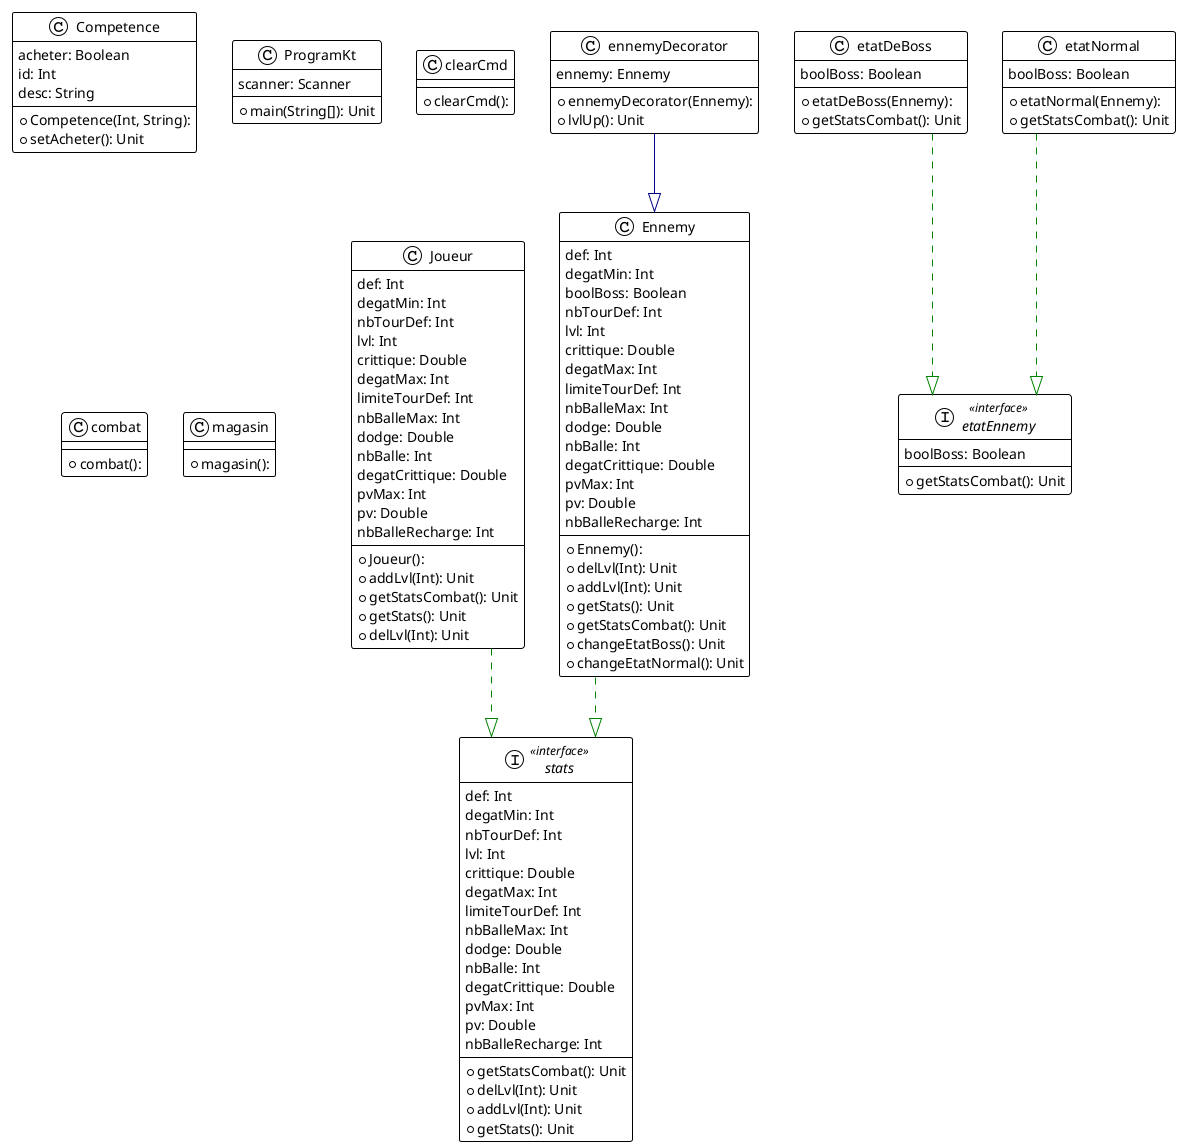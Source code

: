 @startuml

!theme plain
top to bottom direction
skinparam linetype ortho

class Competence {
  + Competence(Int, String): 
  + setAcheter(): Unit
   acheter: Boolean
   id: Int
   desc: String
}
class Ennemy {
  + Ennemy(): 
  + delLvl(Int): Unit
  + addLvl(Int): Unit
  + getStats(): Unit
  + getStatsCombat(): Unit
  + changeEtatBoss(): Unit
  + changeEtatNormal(): Unit
   def: Int
   degatMin: Int
   boolBoss: Boolean
   nbTourDef: Int
   lvl: Int
   crittique: Double
   degatMax: Int
   limiteTourDef: Int
   nbBalleMax: Int
   dodge: Double
   nbBalle: Int
   degatCrittique: Double
   pvMax: Int
   pv: Double
   nbBalleRecharge: Int
}
class Joueur {
  + Joueur(): 
  + addLvl(Int): Unit
  + getStatsCombat(): Unit
  + getStats(): Unit
  + delLvl(Int): Unit
   def: Int
   degatMin: Int
   nbTourDef: Int
   lvl: Int
   crittique: Double
   degatMax: Int
   limiteTourDef: Int
   nbBalleMax: Int
   dodge: Double
   nbBalle: Int
   degatCrittique: Double
   pvMax: Int
   pv: Double
   nbBalleRecharge: Int
}
class ProgramKt {
  + main(String[]): Unit
   scanner: Scanner
}
class clearCmd {
  + clearCmd(): 
}
class combat {
  + combat(): 
}
class ennemyDecorator {
  + ennemyDecorator(Ennemy): 
  + lvlUp(): Unit
   ennemy: Ennemy
}
class etatDeBoss {
  + etatDeBoss(Ennemy): 
  + getStatsCombat(): Unit
   boolBoss: Boolean
}
interface etatEnnemy << interface >> {
  + getStatsCombat(): Unit
   boolBoss: Boolean
}
class etatNormal {
  + etatNormal(Ennemy): 
  + getStatsCombat(): Unit
   boolBoss: Boolean
}
class magasin {
  + magasin(): 
}
interface stats << interface >> {
  + getStatsCombat(): Unit
  + delLvl(Int): Unit
  + addLvl(Int): Unit
  + getStats(): Unit
   def: Int
   degatMin: Int
   nbTourDef: Int
   lvl: Int
   crittique: Double
   degatMax: Int
   limiteTourDef: Int
   nbBalleMax: Int
   dodge: Double
   nbBalle: Int
   degatCrittique: Double
   pvMax: Int
   pv: Double
   nbBalleRecharge: Int
}

Ennemy           -[#008200,dashed]-^  stats           
Joueur           -[#008200,dashed]-^  stats           
ennemyDecorator  -[#000082,plain]-^  Ennemy          
etatDeBoss       -[#008200,dashed]-^  etatEnnemy      
etatNormal       -[#008200,dashed]-^  etatEnnemy      
@enduml
